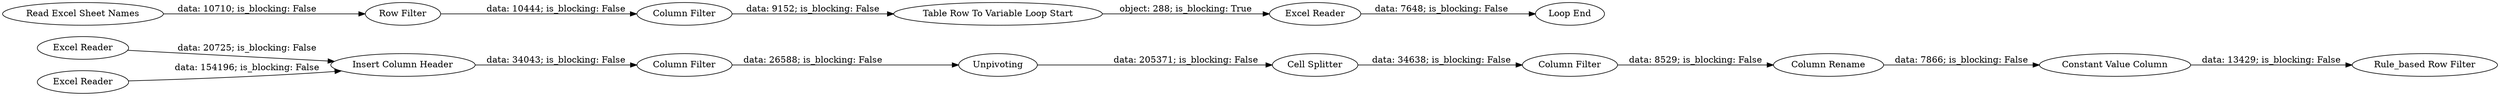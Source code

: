 digraph {
	"161034226437631849_15" [label="Excel Reader"]
	"161034226437631849_25" [label="Row Filter"]
	"161034226437631849_16" [label="Insert Column Header"]
	"161034226437631849_28" [label="Loop End"]
	"161034226437631849_20" [label="Column Filter"]
	"161034226437631849_21" [label="Column Rename"]
	"161034226437631849_17" [label="Column Filter"]
	"161034226437631849_24" [label="Read Excel Sheet Names"]
	"161034226437631849_29" [label="Excel Reader"]
	"161034226437631849_14" [label="Excel Reader"]
	"161034226437631849_19" [label="Cell Splitter"]
	"161034226437631849_18" [label=Unpivoting]
	"161034226437631849_27" [label="Table Row To Variable Loop Start"]
	"161034226437631849_22" [label="Constant Value Column"]
	"161034226437631849_26" [label="Column Filter"]
	"161034226437631849_23" [label="Rule_based Row Filter"]
	"161034226437631849_27" -> "161034226437631849_29" [label="object: 288; is_blocking: True"]
	"161034226437631849_22" -> "161034226437631849_23" [label="data: 13429; is_blocking: False"]
	"161034226437631849_26" -> "161034226437631849_27" [label="data: 9152; is_blocking: False"]
	"161034226437631849_15" -> "161034226437631849_16" [label="data: 20725; is_blocking: False"]
	"161034226437631849_19" -> "161034226437631849_20" [label="data: 34638; is_blocking: False"]
	"161034226437631849_29" -> "161034226437631849_28" [label="data: 7648; is_blocking: False"]
	"161034226437631849_17" -> "161034226437631849_18" [label="data: 26588; is_blocking: False"]
	"161034226437631849_24" -> "161034226437631849_25" [label="data: 10710; is_blocking: False"]
	"161034226437631849_14" -> "161034226437631849_16" [label="data: 154196; is_blocking: False"]
	"161034226437631849_18" -> "161034226437631849_19" [label="data: 205371; is_blocking: False"]
	"161034226437631849_16" -> "161034226437631849_17" [label="data: 34043; is_blocking: False"]
	"161034226437631849_25" -> "161034226437631849_26" [label="data: 10444; is_blocking: False"]
	"161034226437631849_20" -> "161034226437631849_21" [label="data: 8529; is_blocking: False"]
	"161034226437631849_21" -> "161034226437631849_22" [label="data: 7866; is_blocking: False"]
	rankdir=LR
}
